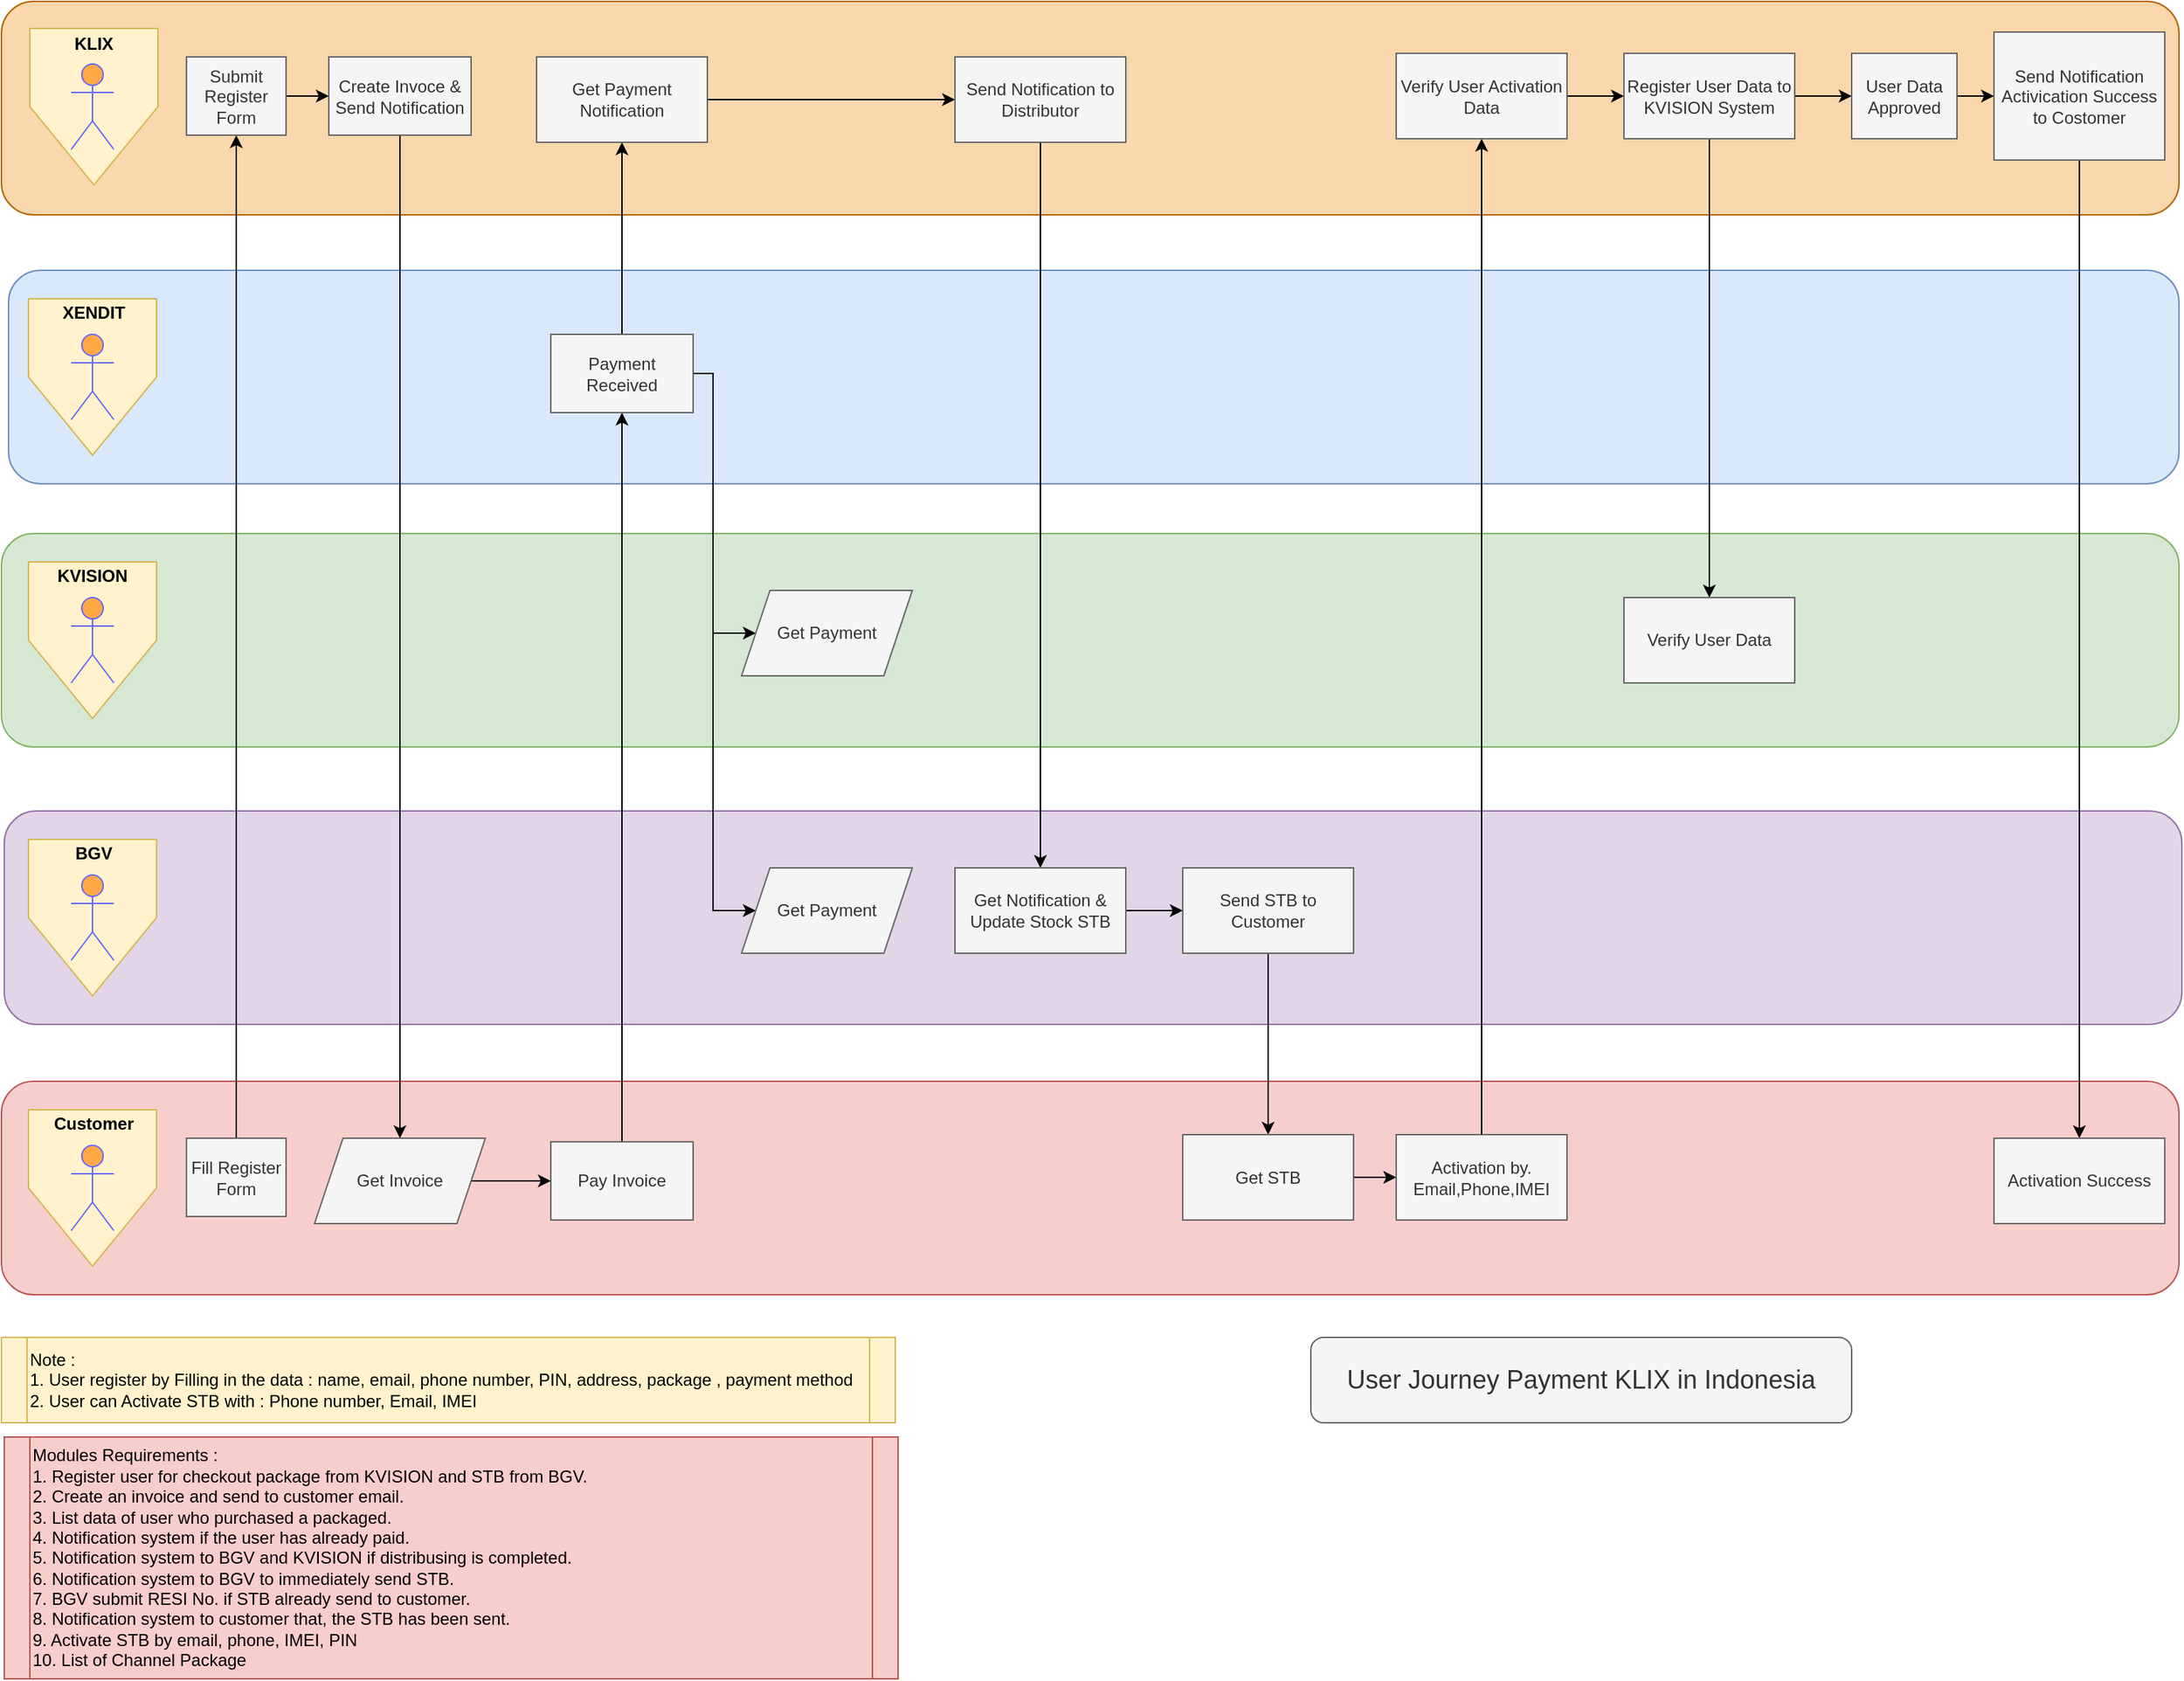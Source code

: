 <mxfile version="13.6.5" type="github" pages="2">
  <diagram name="UJP Xendit KLIX" id="12e1b939-464a-85fe-373e-61e167be1490">
    <mxGraphModel dx="806" dy="522" grid="1" gridSize="10" guides="1" tooltips="1" connect="1" arrows="1" fold="1" page="1" pageScale="1.5" pageWidth="1169" pageHeight="826" background="#ffffff" math="0" shadow="0">
      <root>
        <mxCell id="0" />
        <mxCell id="1" parent="0" />
        <mxCell id="60da8b9f42644d3a-3" value="ATTRACT" style="text;html=1;strokeColor=none;fillColor=none;align=center;verticalAlign=middle;whiteSpace=wrap;rounded=0;shadow=0;fontSize=27;fontColor=#FFFFFF;fontStyle=1" parent="1" vertex="1">
          <mxGeometry x="316" y="425" width="280" height="60" as="geometry" />
        </mxCell>
        <mxCell id="60da8b9f42644d3a-6" value="" style="line;strokeWidth=2;html=1;rounded=0;shadow=0;fontSize=27;align=center;fillColor=none;strokeColor=#FFFFFF;" parent="1" vertex="1">
          <mxGeometry x="336" y="485" width="240" height="10" as="geometry" />
        </mxCell>
        <mxCell id="60da8b9f42644d3a-7" value="" style="line;strokeWidth=2;html=1;rounded=0;shadow=0;fontSize=27;align=center;fillColor=none;strokeColor=#FFFFFF;" parent="1" vertex="1">
          <mxGeometry x="336" y="705" width="240" height="10" as="geometry" />
        </mxCell>
        <mxCell id="60da8b9f42644d3a-18" value="CONVERT" style="text;html=1;strokeColor=none;fillColor=none;align=center;verticalAlign=middle;whiteSpace=wrap;rounded=0;shadow=0;fontSize=27;fontColor=#FFFFFF;fontStyle=1" parent="1" vertex="1">
          <mxGeometry x="596" y="425" width="280" height="60" as="geometry" />
        </mxCell>
        <mxCell id="60da8b9f42644d3a-20" value="" style="line;strokeWidth=2;html=1;rounded=0;shadow=0;fontSize=27;align=center;fillColor=none;strokeColor=#FFFFFF;" parent="1" vertex="1">
          <mxGeometry x="616" y="485" width="240" height="10" as="geometry" />
        </mxCell>
        <mxCell id="60da8b9f42644d3a-21" value="" style="line;strokeWidth=2;html=1;rounded=0;shadow=0;fontSize=27;align=center;fillColor=none;strokeColor=#FFFFFF;" parent="1" vertex="1">
          <mxGeometry x="616" y="705" width="240" height="10" as="geometry" />
        </mxCell>
        <mxCell id="60da8b9f42644d3a-25" value="CLOSE" style="text;html=1;strokeColor=none;fillColor=none;align=center;verticalAlign=middle;whiteSpace=wrap;rounded=0;shadow=0;fontSize=27;fontColor=#FFFFFF;fontStyle=1" parent="1" vertex="1">
          <mxGeometry x="876" y="425" width="280" height="60" as="geometry" />
        </mxCell>
        <mxCell id="60da8b9f42644d3a-27" value="" style="line;strokeWidth=2;html=1;rounded=0;shadow=0;fontSize=27;align=center;fillColor=none;strokeColor=#FFFFFF;" parent="1" vertex="1">
          <mxGeometry x="896" y="485" width="240" height="10" as="geometry" />
        </mxCell>
        <mxCell id="60da8b9f42644d3a-28" value="" style="line;strokeWidth=2;html=1;rounded=0;shadow=0;fontSize=27;align=center;fillColor=none;strokeColor=#FFFFFF;" parent="1" vertex="1">
          <mxGeometry x="896" y="705" width="240" height="10" as="geometry" />
        </mxCell>
        <mxCell id="60da8b9f42644d3a-32" value="DELIGHT" style="text;html=1;strokeColor=none;fillColor=none;align=center;verticalAlign=middle;whiteSpace=wrap;rounded=0;shadow=0;fontSize=27;fontColor=#FFFFFF;fontStyle=1" parent="1" vertex="1">
          <mxGeometry x="1156" y="425" width="280" height="60" as="geometry" />
        </mxCell>
        <mxCell id="60da8b9f42644d3a-34" value="" style="line;strokeWidth=2;html=1;rounded=0;shadow=0;fontSize=27;align=center;fillColor=none;strokeColor=#FFFFFF;" parent="1" vertex="1">
          <mxGeometry x="1176" y="485" width="240" height="10" as="geometry" />
        </mxCell>
        <mxCell id="60da8b9f42644d3a-35" value="" style="line;strokeWidth=2;html=1;rounded=0;shadow=0;fontSize=27;align=center;fillColor=none;strokeColor=#FFFFFF;" parent="1" vertex="1">
          <mxGeometry x="1176" y="705" width="240" height="10" as="geometry" />
        </mxCell>
        <mxCell id="1FVJCchedxoUWGoeablg-1" value="" style="rounded=1;whiteSpace=wrap;html=1;fillColor=#fad7ac;strokeColor=#b46504;" parent="1" vertex="1">
          <mxGeometry x="110" y="41" width="1530" height="150" as="geometry" />
        </mxCell>
        <mxCell id="1FVJCchedxoUWGoeablg-2" value="" style="rounded=1;whiteSpace=wrap;html=1;fillColor=#dae8fc;strokeColor=#6c8ebf;" parent="1" vertex="1">
          <mxGeometry x="115" y="230" width="1525" height="150" as="geometry" />
        </mxCell>
        <mxCell id="1FVJCchedxoUWGoeablg-3" value="" style="rounded=1;whiteSpace=wrap;html=1;fillColor=#d5e8d4;strokeColor=#82b366;" parent="1" vertex="1">
          <mxGeometry x="110" y="415" width="1530" height="150" as="geometry" />
        </mxCell>
        <mxCell id="1FVJCchedxoUWGoeablg-4" value="" style="rounded=1;whiteSpace=wrap;html=1;fillColor=#e1d5e7;strokeColor=#9673a6;" parent="1" vertex="1">
          <mxGeometry x="112" y="610" width="1530" height="150" as="geometry" />
        </mxCell>
        <mxCell id="1FVJCchedxoUWGoeablg-5" value="" style="rounded=1;whiteSpace=wrap;html=1;fillColor=#f8cecc;strokeColor=#b85450;" parent="1" vertex="1">
          <mxGeometry x="110" y="800" width="1530" height="150" as="geometry" />
        </mxCell>
        <mxCell id="1FVJCchedxoUWGoeablg-8" value="&lt;span style=&quot;color: rgba(0 , 0 , 0 , 0) ; font-family: monospace ; font-size: 0px&quot;&gt;%3CmxGraphModel%3E%3Croot%3E%3CmxCell%20id%3D%220%22%2F%3E%3CmxCell%20id%3D%221%22%20parent%3D%220%22%2F%3E%3CmxCell%20id%3D%222%22%20value%3D%22KLIX%22%20style%3D%22shape%3DumlActor%3BverticalLabelPosition%3Dbottom%3BverticalAlign%3Dtop%3Bhtml%3D1%3BoutlineConnect%3D0%3B%22%20vertex%3D%221%22%20parent%3D%221%22%3E%3CmxGeometry%20x%3D%22220%22%20y%3D%2270%22%20width%3D%2230%22%20height%3D%2260%22%20as%3D%22geometry%22%2F%3E%3C%2FmxCell%3E%3C%2Froot%3E%3C%2FmxGraphModel%3E&lt;/span&gt;" style="shape=offPageConnector;whiteSpace=wrap;html=1;size=0.5;fillColor=#fff2cc;strokeColor=#d6b656;" parent="1" vertex="1">
          <mxGeometry x="130" y="60" width="90" height="110" as="geometry" />
        </mxCell>
        <mxCell id="1FVJCchedxoUWGoeablg-9" value="" style="shape=umlActor;verticalLabelPosition=bottom;verticalAlign=top;html=1;outlineConnect=0;strokeColor=#6666FF;fillColor=#FFA845;" parent="1" vertex="1">
          <mxGeometry x="159" y="85" width="30" height="60" as="geometry" />
        </mxCell>
        <mxCell id="1FVJCchedxoUWGoeablg-10" value="&lt;span style=&quot;color: rgba(0 , 0 , 0 , 0) ; font-family: monospace ; font-size: 0px&quot;&gt;%3CmxGraphModel%3E%3Croot%3E%3CmxCell%20id%3D%220%22%2F%3E%3CmxCell%20id%3D%221%22%20parent%3D%220%22%2F%3E%3CmxCell%20id%3D%222%22%20value%3D%22KLIX%22%20style%3D%22shape%3DumlActor%3BverticalLabelPosition%3Dbottom%3BverticalAlign%3Dtop%3Bhtml%3D1%3BoutlineConnect%3D0%3B%22%20vertex%3D%221%22%20parent%3D%221%22%3E%3CmxGeometry%20x%3D%22220%22%20y%3D%2270%22%20width%3D%2230%22%20height%3D%2260%22%20as%3D%22geometry%22%2F%3E%3C%2FmxCell%3E%3C%2Froot%3E%3C%2FmxGraphModel%3E&lt;/span&gt;" style="shape=offPageConnector;whiteSpace=wrap;html=1;size=0.5;fillColor=#fff2cc;strokeColor=#d6b656;" parent="1" vertex="1">
          <mxGeometry x="129" y="250" width="90" height="110" as="geometry" />
        </mxCell>
        <mxCell id="1FVJCchedxoUWGoeablg-11" value="" style="shape=umlActor;verticalLabelPosition=bottom;verticalAlign=top;html=1;outlineConnect=0;strokeColor=#6666FF;fillColor=#FFA845;" parent="1" vertex="1">
          <mxGeometry x="159" y="275" width="30" height="60" as="geometry" />
        </mxCell>
        <mxCell id="1FVJCchedxoUWGoeablg-13" value="&lt;span style=&quot;color: rgba(0 , 0 , 0 , 0) ; font-family: monospace ; font-size: 0px&quot;&gt;%3CmxGraphModel%3E%3Croot%3E%3CmxCell%20id%3D%220%22%2F%3E%3CmxCell%20id%3D%221%22%20parent%3D%220%22%2F%3E%3CmxCell%20id%3D%222%22%20value%3D%22KLIX%22%20style%3D%22shape%3DumlActor%3BverticalLabelPosition%3Dbottom%3BverticalAlign%3Dtop%3Bhtml%3D1%3BoutlineConnect%3D0%3B%22%20vertex%3D%221%22%20parent%3D%221%22%3E%3CmxGeometry%20x%3D%22220%22%20y%3D%2270%22%20width%3D%2230%22%20height%3D%2260%22%20as%3D%22geometry%22%2F%3E%3C%2FmxCell%3E%3C%2Froot%3E%3C%2FmxGraphModel%3E&lt;/span&gt;" style="shape=offPageConnector;whiteSpace=wrap;html=1;size=0.5;fillColor=#fff2cc;strokeColor=#d6b656;" parent="1" vertex="1">
          <mxGeometry x="129" y="435" width="90" height="110" as="geometry" />
        </mxCell>
        <mxCell id="1FVJCchedxoUWGoeablg-14" value="" style="shape=umlActor;verticalLabelPosition=bottom;verticalAlign=top;html=1;outlineConnect=0;strokeColor=#6666FF;fillColor=#FFA845;" parent="1" vertex="1">
          <mxGeometry x="159" y="460" width="30" height="60" as="geometry" />
        </mxCell>
        <mxCell id="1FVJCchedxoUWGoeablg-15" value="&lt;span style=&quot;color: rgba(0 , 0 , 0 , 0) ; font-family: monospace ; font-size: 0px&quot;&gt;%3CmxGraphModel%3E%3Croot%3E%3CmxCell%20id%3D%220%22%2F%3E%3CmxCell%20id%3D%221%22%20parent%3D%220%22%2F%3E%3CmxCell%20id%3D%222%22%20value%3D%22KLIX%22%20style%3D%22shape%3DumlActor%3BverticalLabelPosition%3Dbottom%3BverticalAlign%3Dtop%3Bhtml%3D1%3BoutlineConnect%3D0%3B%22%20vertex%3D%221%22%20parent%3D%221%22%3E%3CmxGeometry%20x%3D%22220%22%20y%3D%2270%22%20width%3D%2230%22%20height%3D%2260%22%20as%3D%22geometry%22%2F%3E%3C%2FmxCell%3E%3C%2Froot%3E%3C%2FmxGraphModel%3E&lt;/span&gt;" style="shape=offPageConnector;whiteSpace=wrap;html=1;size=0.5;fillColor=#fff2cc;strokeColor=#d6b656;" parent="1" vertex="1">
          <mxGeometry x="129" y="630" width="90" height="110" as="geometry" />
        </mxCell>
        <mxCell id="1FVJCchedxoUWGoeablg-16" value="" style="shape=umlActor;verticalLabelPosition=bottom;verticalAlign=top;html=1;outlineConnect=0;strokeColor=#6666FF;fillColor=#FFA845;" parent="1" vertex="1">
          <mxGeometry x="159" y="655" width="30" height="60" as="geometry" />
        </mxCell>
        <mxCell id="1FVJCchedxoUWGoeablg-17" value="&lt;span style=&quot;color: rgba(0 , 0 , 0 , 0) ; font-family: monospace ; font-size: 0px&quot;&gt;%3CmxGraphModel%3E%3Croot%3E%3CmxCell%20id%3D%220%22%2F%3E%3CmxCell%20id%3D%221%22%20parent%3D%220%22%2F%3E%3CmxCell%20id%3D%222%22%20value%3D%22KLIX%22%20style%3D%22shape%3DumlActor%3BverticalLabelPosition%3Dbottom%3BverticalAlign%3Dtop%3Bhtml%3D1%3BoutlineConnect%3D0%3B%22%20vertex%3D%221%22%20parent%3D%221%22%3E%3CmxGeometry%20x%3D%22220%22%20y%3D%2270%22%20width%3D%2230%22%20height%3D%2260%22%20as%3D%22geometry%22%2F%3E%3C%2FmxCell%3E%3C%2Froot%3E%3C%2FmxGraphModel%3E&lt;/span&gt;" style="shape=offPageConnector;whiteSpace=wrap;html=1;size=0.5;fillColor=#fff2cc;strokeColor=#d6b656;" parent="1" vertex="1">
          <mxGeometry x="129" y="820" width="90" height="110" as="geometry" />
        </mxCell>
        <mxCell id="1FVJCchedxoUWGoeablg-18" value="" style="shape=umlActor;verticalLabelPosition=bottom;verticalAlign=top;html=1;outlineConnect=0;strokeColor=#6666FF;fillColor=#FFA845;" parent="1" vertex="1">
          <mxGeometry x="159" y="845" width="30" height="60" as="geometry" />
        </mxCell>
        <mxCell id="1FVJCchedxoUWGoeablg-19" value="&lt;b&gt;Customer&lt;/b&gt;" style="text;html=1;strokeColor=none;fillColor=none;align=center;verticalAlign=middle;whiteSpace=wrap;rounded=0;" parent="1" vertex="1">
          <mxGeometry x="155" y="820" width="40" height="20" as="geometry" />
        </mxCell>
        <mxCell id="1FVJCchedxoUWGoeablg-21" value="&lt;b&gt;BGV&lt;/b&gt;" style="text;html=1;strokeColor=none;fillColor=none;align=center;verticalAlign=middle;whiteSpace=wrap;rounded=0;" parent="1" vertex="1">
          <mxGeometry x="155" y="630" width="40" height="20" as="geometry" />
        </mxCell>
        <mxCell id="1FVJCchedxoUWGoeablg-22" value="&lt;b&gt;KVISION&lt;/b&gt;" style="text;html=1;strokeColor=none;fillColor=none;align=center;verticalAlign=middle;whiteSpace=wrap;rounded=0;" parent="1" vertex="1">
          <mxGeometry x="154" y="435" width="40" height="20" as="geometry" />
        </mxCell>
        <mxCell id="1FVJCchedxoUWGoeablg-24" value="&lt;b&gt;XENDIT&lt;/b&gt;" style="text;html=1;strokeColor=none;fillColor=none;align=center;verticalAlign=middle;whiteSpace=wrap;rounded=0;" parent="1" vertex="1">
          <mxGeometry x="155" y="250" width="40" height="20" as="geometry" />
        </mxCell>
        <mxCell id="1FVJCchedxoUWGoeablg-25" value="&lt;b&gt;KLIX&lt;/b&gt;" style="text;html=1;strokeColor=none;fillColor=none;align=center;verticalAlign=middle;whiteSpace=wrap;rounded=0;" parent="1" vertex="1">
          <mxGeometry x="155" y="61" width="40" height="20" as="geometry" />
        </mxCell>
        <mxCell id="1FVJCchedxoUWGoeablg-29" style="edgeStyle=orthogonalEdgeStyle;rounded=0;orthogonalLoop=1;jettySize=auto;html=1;exitX=0.5;exitY=0;exitDx=0;exitDy=0;" parent="1" source="1FVJCchedxoUWGoeablg-26" target="1FVJCchedxoUWGoeablg-27" edge="1">
          <mxGeometry relative="1" as="geometry" />
        </mxCell>
        <mxCell id="1FVJCchedxoUWGoeablg-26" value="Fill Register Form" style="rounded=0;whiteSpace=wrap;html=1;strokeColor=#666666;fillColor=#f5f5f5;fontColor=#333333;" parent="1" vertex="1">
          <mxGeometry x="240" y="840" width="70" height="55" as="geometry" />
        </mxCell>
        <mxCell id="1FVJCchedxoUWGoeablg-30" style="edgeStyle=orthogonalEdgeStyle;rounded=0;orthogonalLoop=1;jettySize=auto;html=1;exitX=1;exitY=0.5;exitDx=0;exitDy=0;entryX=0;entryY=0.5;entryDx=0;entryDy=0;" parent="1" source="1FVJCchedxoUWGoeablg-27" target="1FVJCchedxoUWGoeablg-28" edge="1">
          <mxGeometry relative="1" as="geometry" />
        </mxCell>
        <mxCell id="1FVJCchedxoUWGoeablg-27" value="Submit Register Form" style="rounded=0;whiteSpace=wrap;html=1;strokeColor=#666666;fillColor=#f5f5f5;fontColor=#333333;" parent="1" vertex="1">
          <mxGeometry x="240" y="80" width="70" height="55" as="geometry" />
        </mxCell>
        <mxCell id="1FVJCchedxoUWGoeablg-62" style="edgeStyle=orthogonalEdgeStyle;rounded=0;orthogonalLoop=1;jettySize=auto;html=1;exitX=0.5;exitY=1;exitDx=0;exitDy=0;" parent="1" source="1FVJCchedxoUWGoeablg-28" target="1FVJCchedxoUWGoeablg-37" edge="1">
          <mxGeometry relative="1" as="geometry" />
        </mxCell>
        <mxCell id="1FVJCchedxoUWGoeablg-28" value="Create Invoce &amp;amp; Send Notification" style="rounded=0;whiteSpace=wrap;html=1;strokeColor=#666666;fillColor=#f5f5f5;fontColor=#333333;" parent="1" vertex="1">
          <mxGeometry x="340" y="80" width="100" height="55" as="geometry" />
        </mxCell>
        <mxCell id="1FVJCchedxoUWGoeablg-36" style="edgeStyle=orthogonalEdgeStyle;rounded=0;orthogonalLoop=1;jettySize=auto;html=1;exitX=0.5;exitY=0;exitDx=0;exitDy=0;entryX=0.5;entryY=1;entryDx=0;entryDy=0;" parent="1" source="1FVJCchedxoUWGoeablg-33" target="1FVJCchedxoUWGoeablg-34" edge="1">
          <mxGeometry relative="1" as="geometry" />
        </mxCell>
        <mxCell id="1FVJCchedxoUWGoeablg-33" value="Pay Invoice" style="rounded=0;whiteSpace=wrap;html=1;strokeColor=#666666;fillColor=#f5f5f5;fontColor=#333333;" parent="1" vertex="1">
          <mxGeometry x="496" y="842.5" width="100" height="55" as="geometry" />
        </mxCell>
        <mxCell id="1FVJCchedxoUWGoeablg-41" style="edgeStyle=orthogonalEdgeStyle;rounded=0;orthogonalLoop=1;jettySize=auto;html=1;exitX=1;exitY=0.5;exitDx=0;exitDy=0;entryX=0;entryY=0.5;entryDx=0;entryDy=0;" parent="1" source="1FVJCchedxoUWGoeablg-34" target="1FVJCchedxoUWGoeablg-39" edge="1">
          <mxGeometry relative="1" as="geometry">
            <Array as="points">
              <mxPoint x="610" y="302" />
              <mxPoint x="610" y="680" />
            </Array>
          </mxGeometry>
        </mxCell>
        <mxCell id="1FVJCchedxoUWGoeablg-42" style="edgeStyle=orthogonalEdgeStyle;rounded=0;orthogonalLoop=1;jettySize=auto;html=1;exitX=1;exitY=0.5;exitDx=0;exitDy=0;entryX=0;entryY=0.5;entryDx=0;entryDy=0;" parent="1" source="1FVJCchedxoUWGoeablg-34" target="1FVJCchedxoUWGoeablg-38" edge="1">
          <mxGeometry relative="1" as="geometry">
            <Array as="points">
              <mxPoint x="610" y="302" />
              <mxPoint x="610" y="485" />
            </Array>
          </mxGeometry>
        </mxCell>
        <mxCell id="1FVJCchedxoUWGoeablg-44" style="edgeStyle=orthogonalEdgeStyle;rounded=0;orthogonalLoop=1;jettySize=auto;html=1;exitX=0.5;exitY=0;exitDx=0;exitDy=0;entryX=0.5;entryY=1;entryDx=0;entryDy=0;" parent="1" source="1FVJCchedxoUWGoeablg-34" target="1FVJCchedxoUWGoeablg-43" edge="1">
          <mxGeometry relative="1" as="geometry" />
        </mxCell>
        <mxCell id="1FVJCchedxoUWGoeablg-34" value="Payment Received" style="rounded=0;whiteSpace=wrap;html=1;strokeColor=#666666;fillColor=#f5f5f5;fontColor=#333333;" parent="1" vertex="1">
          <mxGeometry x="496" y="275" width="100" height="55" as="geometry" />
        </mxCell>
        <mxCell id="1FVJCchedxoUWGoeablg-63" style="edgeStyle=orthogonalEdgeStyle;rounded=0;orthogonalLoop=1;jettySize=auto;html=1;exitX=1;exitY=0.5;exitDx=0;exitDy=0;entryX=0;entryY=0.5;entryDx=0;entryDy=0;" parent="1" source="1FVJCchedxoUWGoeablg-37" target="1FVJCchedxoUWGoeablg-33" edge="1">
          <mxGeometry relative="1" as="geometry" />
        </mxCell>
        <mxCell id="1FVJCchedxoUWGoeablg-37" value="Get Invoice" style="shape=parallelogram;perimeter=parallelogramPerimeter;whiteSpace=wrap;html=1;fixedSize=1;strokeColor=#666666;fillColor=#f5f5f5;fontColor=#333333;" parent="1" vertex="1">
          <mxGeometry x="330" y="840" width="120" height="60" as="geometry" />
        </mxCell>
        <mxCell id="1FVJCchedxoUWGoeablg-38" value="Get Payment" style="shape=parallelogram;perimeter=parallelogramPerimeter;whiteSpace=wrap;html=1;fixedSize=1;strokeColor=#666666;fillColor=#f5f5f5;fontColor=#333333;" parent="1" vertex="1">
          <mxGeometry x="630" y="455" width="120" height="60" as="geometry" />
        </mxCell>
        <mxCell id="1FVJCchedxoUWGoeablg-39" value="Get Payment" style="shape=parallelogram;perimeter=parallelogramPerimeter;whiteSpace=wrap;html=1;fixedSize=1;strokeColor=#666666;fillColor=#f5f5f5;fontColor=#333333;" parent="1" vertex="1">
          <mxGeometry x="630" y="650" width="120" height="60" as="geometry" />
        </mxCell>
        <mxCell id="1FVJCchedxoUWGoeablg-46" style="edgeStyle=orthogonalEdgeStyle;rounded=0;orthogonalLoop=1;jettySize=auto;html=1;exitX=1;exitY=0.5;exitDx=0;exitDy=0;entryX=0;entryY=0.5;entryDx=0;entryDy=0;" parent="1" source="1FVJCchedxoUWGoeablg-43" target="1FVJCchedxoUWGoeablg-45" edge="1">
          <mxGeometry relative="1" as="geometry" />
        </mxCell>
        <mxCell id="1FVJCchedxoUWGoeablg-43" value="Get Payment Notification" style="rounded=0;whiteSpace=wrap;html=1;strokeColor=#666666;fillColor=#f5f5f5;fontColor=#333333;" parent="1" vertex="1">
          <mxGeometry x="486" y="80" width="120" height="60" as="geometry" />
        </mxCell>
        <mxCell id="1FVJCchedxoUWGoeablg-48" style="edgeStyle=orthogonalEdgeStyle;rounded=0;orthogonalLoop=1;jettySize=auto;html=1;exitX=0.5;exitY=1;exitDx=0;exitDy=0;" parent="1" source="1FVJCchedxoUWGoeablg-45" target="1FVJCchedxoUWGoeablg-47" edge="1">
          <mxGeometry relative="1" as="geometry" />
        </mxCell>
        <mxCell id="1FVJCchedxoUWGoeablg-45" value="Send Notification to Distributor" style="rounded=0;whiteSpace=wrap;html=1;strokeColor=#666666;fillColor=#f5f5f5;fontColor=#333333;" parent="1" vertex="1">
          <mxGeometry x="780" y="80" width="120" height="60" as="geometry" />
        </mxCell>
        <mxCell id="1FVJCchedxoUWGoeablg-50" style="edgeStyle=orthogonalEdgeStyle;rounded=0;orthogonalLoop=1;jettySize=auto;html=1;exitX=1;exitY=0.5;exitDx=0;exitDy=0;entryX=0;entryY=0.5;entryDx=0;entryDy=0;" parent="1" source="1FVJCchedxoUWGoeablg-47" target="1FVJCchedxoUWGoeablg-49" edge="1">
          <mxGeometry relative="1" as="geometry" />
        </mxCell>
        <mxCell id="1FVJCchedxoUWGoeablg-47" value="Get Notification &amp;amp; Update Stock STB" style="rounded=0;whiteSpace=wrap;html=1;strokeColor=#666666;fillColor=#f5f5f5;fontColor=#333333;" parent="1" vertex="1">
          <mxGeometry x="780" y="650" width="120" height="60" as="geometry" />
        </mxCell>
        <mxCell id="1FVJCchedxoUWGoeablg-53" style="edgeStyle=orthogonalEdgeStyle;rounded=0;orthogonalLoop=1;jettySize=auto;html=1;exitX=0.5;exitY=1;exitDx=0;exitDy=0;entryX=0.5;entryY=0;entryDx=0;entryDy=0;" parent="1" source="1FVJCchedxoUWGoeablg-49" target="1FVJCchedxoUWGoeablg-51" edge="1">
          <mxGeometry relative="1" as="geometry" />
        </mxCell>
        <mxCell id="1FVJCchedxoUWGoeablg-49" value="Send STB to Customer" style="rounded=0;whiteSpace=wrap;html=1;strokeColor=#666666;fillColor=#f5f5f5;fontColor=#333333;" parent="1" vertex="1">
          <mxGeometry x="940" y="650" width="120" height="60" as="geometry" />
        </mxCell>
        <mxCell id="1FVJCchedxoUWGoeablg-54" style="edgeStyle=orthogonalEdgeStyle;rounded=0;orthogonalLoop=1;jettySize=auto;html=1;exitX=1;exitY=0.5;exitDx=0;exitDy=0;entryX=0;entryY=0.5;entryDx=0;entryDy=0;" parent="1" source="1FVJCchedxoUWGoeablg-51" target="1FVJCchedxoUWGoeablg-52" edge="1">
          <mxGeometry relative="1" as="geometry" />
        </mxCell>
        <mxCell id="1FVJCchedxoUWGoeablg-51" value="Get STB" style="rounded=0;whiteSpace=wrap;html=1;strokeColor=#666666;fillColor=#f5f5f5;fontColor=#333333;" parent="1" vertex="1">
          <mxGeometry x="940" y="837.5" width="120" height="60" as="geometry" />
        </mxCell>
        <mxCell id="1FVJCchedxoUWGoeablg-56" style="edgeStyle=orthogonalEdgeStyle;rounded=0;orthogonalLoop=1;jettySize=auto;html=1;exitX=0.5;exitY=0;exitDx=0;exitDy=0;" parent="1" source="1FVJCchedxoUWGoeablg-52" target="1FVJCchedxoUWGoeablg-55" edge="1">
          <mxGeometry relative="1" as="geometry" />
        </mxCell>
        <mxCell id="1FVJCchedxoUWGoeablg-52" value="Activation by. Email,Phone,IMEI" style="rounded=0;whiteSpace=wrap;html=1;strokeColor=#666666;fillColor=#f5f5f5;fontColor=#333333;" parent="1" vertex="1">
          <mxGeometry x="1090" y="837.5" width="120" height="60" as="geometry" />
        </mxCell>
        <mxCell id="1FVJCchedxoUWGoeablg-59" style="edgeStyle=orthogonalEdgeStyle;rounded=0;orthogonalLoop=1;jettySize=auto;html=1;exitX=1;exitY=0.5;exitDx=0;exitDy=0;entryX=0;entryY=0.5;entryDx=0;entryDy=0;" parent="1" source="1FVJCchedxoUWGoeablg-55" target="1FVJCchedxoUWGoeablg-57" edge="1">
          <mxGeometry relative="1" as="geometry" />
        </mxCell>
        <mxCell id="1FVJCchedxoUWGoeablg-55" value="Verify User Activation Data" style="rounded=0;whiteSpace=wrap;html=1;strokeColor=#666666;fillColor=#f5f5f5;fontColor=#333333;" parent="1" vertex="1">
          <mxGeometry x="1090" y="77.5" width="120" height="60" as="geometry" />
        </mxCell>
        <mxCell id="1FVJCchedxoUWGoeablg-60" style="edgeStyle=orthogonalEdgeStyle;rounded=0;orthogonalLoop=1;jettySize=auto;html=1;exitX=0.5;exitY=1;exitDx=0;exitDy=0;" parent="1" source="1FVJCchedxoUWGoeablg-57" target="1FVJCchedxoUWGoeablg-58" edge="1">
          <mxGeometry relative="1" as="geometry" />
        </mxCell>
        <mxCell id="1FVJCchedxoUWGoeablg-64" style="edgeStyle=orthogonalEdgeStyle;rounded=0;orthogonalLoop=1;jettySize=auto;html=1;exitX=1;exitY=0.5;exitDx=0;exitDy=0;entryX=0;entryY=0.5;entryDx=0;entryDy=0;" parent="1" source="1FVJCchedxoUWGoeablg-57" target="1FVJCchedxoUWGoeablg-61" edge="1">
          <mxGeometry relative="1" as="geometry" />
        </mxCell>
        <mxCell id="1FVJCchedxoUWGoeablg-57" value="Register User Data to KVISION System" style="rounded=0;whiteSpace=wrap;html=1;strokeColor=#666666;fillColor=#f5f5f5;fontColor=#333333;" parent="1" vertex="1">
          <mxGeometry x="1250" y="77.5" width="120" height="60" as="geometry" />
        </mxCell>
        <mxCell id="1FVJCchedxoUWGoeablg-58" value="Verify User Data" style="rounded=0;whiteSpace=wrap;html=1;strokeColor=#666666;fillColor=#f5f5f5;fontColor=#333333;" parent="1" vertex="1">
          <mxGeometry x="1250" y="460" width="120" height="60" as="geometry" />
        </mxCell>
        <mxCell id="1FVJCchedxoUWGoeablg-67" style="edgeStyle=orthogonalEdgeStyle;rounded=0;orthogonalLoop=1;jettySize=auto;html=1;exitX=1;exitY=0.5;exitDx=0;exitDy=0;entryX=0;entryY=0.5;entryDx=0;entryDy=0;" parent="1" source="1FVJCchedxoUWGoeablg-61" target="1FVJCchedxoUWGoeablg-66" edge="1">
          <mxGeometry relative="1" as="geometry" />
        </mxCell>
        <mxCell id="1FVJCchedxoUWGoeablg-61" value="User Data Approved" style="rounded=0;whiteSpace=wrap;html=1;strokeColor=#666666;fillColor=#f5f5f5;fontColor=#333333;" parent="1" vertex="1">
          <mxGeometry x="1410" y="77.5" width="74" height="60" as="geometry" />
        </mxCell>
        <mxCell id="1FVJCchedxoUWGoeablg-69" style="edgeStyle=orthogonalEdgeStyle;rounded=0;orthogonalLoop=1;jettySize=auto;html=1;exitX=0.5;exitY=1;exitDx=0;exitDy=0;entryX=0.5;entryY=0;entryDx=0;entryDy=0;" parent="1" source="1FVJCchedxoUWGoeablg-66" target="1FVJCchedxoUWGoeablg-68" edge="1">
          <mxGeometry relative="1" as="geometry" />
        </mxCell>
        <mxCell id="1FVJCchedxoUWGoeablg-66" value="Send Notification Activication Success to Costomer" style="rounded=0;whiteSpace=wrap;html=1;strokeColor=#666666;fillColor=#f5f5f5;fontColor=#333333;" parent="1" vertex="1">
          <mxGeometry x="1510" y="62.5" width="120" height="90" as="geometry" />
        </mxCell>
        <mxCell id="1FVJCchedxoUWGoeablg-68" value="Activation Success" style="rounded=0;whiteSpace=wrap;html=1;strokeColor=#666666;fillColor=#f5f5f5;fontColor=#333333;" parent="1" vertex="1">
          <mxGeometry x="1510" y="840" width="120" height="60" as="geometry" />
        </mxCell>
        <mxCell id="1FVJCchedxoUWGoeablg-70" value="Note :&lt;br&gt;1. User register by Filling in the data : name, email, phone number, PIN, address, package , payment method&lt;br&gt;2. User can Activate STB with : Phone number, Email, IMEI" style="shape=process;whiteSpace=wrap;html=1;backgroundOutline=1;strokeColor=#d6b656;fillColor=#fff2cc;align=left;size=0.029;" parent="1" vertex="1">
          <mxGeometry x="110" y="980" width="628" height="60" as="geometry" />
        </mxCell>
        <mxCell id="1FVJCchedxoUWGoeablg-71" value="Modules Requirements :&lt;br&gt;1. Register user for checkout package from KVISION and STB from BGV.&lt;br&gt;2. Create an invoice and send to customer email.&lt;br&gt;3. List data of user who purchased a packaged.&lt;br&gt;4. Notification system if the user has already paid.&lt;br&gt;5. Notification system to BGV and KVISION if distribusing is completed.&lt;br&gt;6. Notification system to BGV to immediately send STB.&lt;br&gt;7. BGV submit RESI No. if STB already send to customer.&lt;br&gt;8. Notification system to customer that, the STB has been sent.&lt;br&gt;9. Activate STB by email, phone, IMEI, PIN&lt;br&gt;10. List of Channel Package" style="shape=process;whiteSpace=wrap;html=1;backgroundOutline=1;strokeColor=#b85450;fillColor=#f8cecc;align=left;size=0.029;" parent="1" vertex="1">
          <mxGeometry x="112" y="1050" width="628" height="170" as="geometry" />
        </mxCell>
        <mxCell id="H-S9CO4ECzIzvbvzj5g0-1" value="&lt;font style=&quot;font-size: 18px&quot;&gt;User Journey Payment KLIX in Indonesia&lt;/font&gt;" style="rounded=1;whiteSpace=wrap;html=1;strokeColor=#666666;fillColor=#f5f5f5;fontColor=#333333;" parent="1" vertex="1">
          <mxGeometry x="1030" y="980" width="380" height="60" as="geometry" />
        </mxCell>
      </root>
    </mxGraphModel>
  </diagram>
  <diagram id="G5UpdDcre4exv2pnfds-" name="UJP BillPlz KLIX">
    <mxGraphModel dx="806" dy="522" grid="1" gridSize="10" guides="1" tooltips="1" connect="1" arrows="1" fold="1" page="1" pageScale="1" pageWidth="850" pageHeight="1100" math="0" shadow="0">
      <root>
        <mxCell id="1UT6SWbpMoqs8P5vgi1c-0" />
        <mxCell id="1UT6SWbpMoqs8P5vgi1c-1" parent="1UT6SWbpMoqs8P5vgi1c-0" />
        <mxCell id="KNuhM5XpgAfBslxbORyO-0" value="ATTRACT" style="text;html=1;strokeColor=none;fillColor=none;align=center;verticalAlign=middle;whiteSpace=wrap;rounded=0;shadow=0;fontSize=27;fontColor=#FFFFFF;fontStyle=1" parent="1UT6SWbpMoqs8P5vgi1c-1" vertex="1">
          <mxGeometry x="316" y="425" width="280" height="60" as="geometry" />
        </mxCell>
        <mxCell id="KNuhM5XpgAfBslxbORyO-1" value="" style="line;strokeWidth=2;html=1;rounded=0;shadow=0;fontSize=27;align=center;fillColor=none;strokeColor=#FFFFFF;" parent="1UT6SWbpMoqs8P5vgi1c-1" vertex="1">
          <mxGeometry x="336" y="485" width="240" height="10" as="geometry" />
        </mxCell>
        <mxCell id="KNuhM5XpgAfBslxbORyO-2" value="" style="line;strokeWidth=2;html=1;rounded=0;shadow=0;fontSize=27;align=center;fillColor=none;strokeColor=#FFFFFF;" parent="1UT6SWbpMoqs8P5vgi1c-1" vertex="1">
          <mxGeometry x="336" y="705" width="240" height="10" as="geometry" />
        </mxCell>
        <mxCell id="KNuhM5XpgAfBslxbORyO-3" value="CONVERT" style="text;html=1;strokeColor=none;fillColor=none;align=center;verticalAlign=middle;whiteSpace=wrap;rounded=0;shadow=0;fontSize=27;fontColor=#FFFFFF;fontStyle=1" parent="1UT6SWbpMoqs8P5vgi1c-1" vertex="1">
          <mxGeometry x="596" y="425" width="280" height="60" as="geometry" />
        </mxCell>
        <mxCell id="KNuhM5XpgAfBslxbORyO-4" value="" style="line;strokeWidth=2;html=1;rounded=0;shadow=0;fontSize=27;align=center;fillColor=none;strokeColor=#FFFFFF;" parent="1UT6SWbpMoqs8P5vgi1c-1" vertex="1">
          <mxGeometry x="616" y="485" width="240" height="10" as="geometry" />
        </mxCell>
        <mxCell id="KNuhM5XpgAfBslxbORyO-5" value="" style="line;strokeWidth=2;html=1;rounded=0;shadow=0;fontSize=27;align=center;fillColor=none;strokeColor=#FFFFFF;" parent="1UT6SWbpMoqs8P5vgi1c-1" vertex="1">
          <mxGeometry x="616" y="705" width="240" height="10" as="geometry" />
        </mxCell>
        <mxCell id="KNuhM5XpgAfBslxbORyO-6" value="CLOSE" style="text;html=1;strokeColor=none;fillColor=none;align=center;verticalAlign=middle;whiteSpace=wrap;rounded=0;shadow=0;fontSize=27;fontColor=#FFFFFF;fontStyle=1" parent="1UT6SWbpMoqs8P5vgi1c-1" vertex="1">
          <mxGeometry x="876" y="425" width="280" height="60" as="geometry" />
        </mxCell>
        <mxCell id="KNuhM5XpgAfBslxbORyO-7" value="" style="line;strokeWidth=2;html=1;rounded=0;shadow=0;fontSize=27;align=center;fillColor=none;strokeColor=#FFFFFF;" parent="1UT6SWbpMoqs8P5vgi1c-1" vertex="1">
          <mxGeometry x="896" y="485" width="240" height="10" as="geometry" />
        </mxCell>
        <mxCell id="KNuhM5XpgAfBslxbORyO-8" value="" style="line;strokeWidth=2;html=1;rounded=0;shadow=0;fontSize=27;align=center;fillColor=none;strokeColor=#FFFFFF;" parent="1UT6SWbpMoqs8P5vgi1c-1" vertex="1">
          <mxGeometry x="896" y="705" width="240" height="10" as="geometry" />
        </mxCell>
        <mxCell id="KNuhM5XpgAfBslxbORyO-9" value="DELIGHT" style="text;html=1;strokeColor=none;fillColor=none;align=center;verticalAlign=middle;whiteSpace=wrap;rounded=0;shadow=0;fontSize=27;fontColor=#FFFFFF;fontStyle=1" parent="1UT6SWbpMoqs8P5vgi1c-1" vertex="1">
          <mxGeometry x="1156" y="425" width="280" height="60" as="geometry" />
        </mxCell>
        <mxCell id="KNuhM5XpgAfBslxbORyO-10" value="" style="line;strokeWidth=2;html=1;rounded=0;shadow=0;fontSize=27;align=center;fillColor=none;strokeColor=#FFFFFF;" parent="1UT6SWbpMoqs8P5vgi1c-1" vertex="1">
          <mxGeometry x="1176" y="485" width="240" height="10" as="geometry" />
        </mxCell>
        <mxCell id="KNuhM5XpgAfBslxbORyO-11" value="" style="line;strokeWidth=2;html=1;rounded=0;shadow=0;fontSize=27;align=center;fillColor=none;strokeColor=#FFFFFF;" parent="1UT6SWbpMoqs8P5vgi1c-1" vertex="1">
          <mxGeometry x="1176" y="705" width="240" height="10" as="geometry" />
        </mxCell>
        <mxCell id="KNuhM5XpgAfBslxbORyO-12" value="" style="rounded=1;whiteSpace=wrap;html=1;fillColor=#fad7ac;strokeColor=#b46504;" parent="1UT6SWbpMoqs8P5vgi1c-1" vertex="1">
          <mxGeometry x="110" y="41" width="1530" height="150" as="geometry" />
        </mxCell>
        <mxCell id="KNuhM5XpgAfBslxbORyO-13" value="" style="rounded=1;whiteSpace=wrap;html=1;fillColor=#dae8fc;strokeColor=#6c8ebf;" parent="1UT6SWbpMoqs8P5vgi1c-1" vertex="1">
          <mxGeometry x="115" y="230" width="1525" height="150" as="geometry" />
        </mxCell>
        <mxCell id="KNuhM5XpgAfBslxbORyO-14" value="" style="rounded=1;whiteSpace=wrap;html=1;fillColor=#d5e8d4;strokeColor=#82b366;" parent="1UT6SWbpMoqs8P5vgi1c-1" vertex="1">
          <mxGeometry x="110" y="415" width="1530" height="150" as="geometry" />
        </mxCell>
        <mxCell id="KNuhM5XpgAfBslxbORyO-15" value="" style="rounded=1;whiteSpace=wrap;html=1;fillColor=#e1d5e7;strokeColor=#9673a6;" parent="1UT6SWbpMoqs8P5vgi1c-1" vertex="1">
          <mxGeometry x="112" y="610" width="1530" height="150" as="geometry" />
        </mxCell>
        <mxCell id="KNuhM5XpgAfBslxbORyO-16" value="" style="rounded=1;whiteSpace=wrap;html=1;fillColor=#f8cecc;strokeColor=#b85450;" parent="1UT6SWbpMoqs8P5vgi1c-1" vertex="1">
          <mxGeometry x="110" y="800" width="1530" height="150" as="geometry" />
        </mxCell>
        <mxCell id="KNuhM5XpgAfBslxbORyO-17" value="&lt;span style=&quot;color: rgba(0 , 0 , 0 , 0) ; font-family: monospace ; font-size: 0px&quot;&gt;%3CmxGraphModel%3E%3Croot%3E%3CmxCell%20id%3D%220%22%2F%3E%3CmxCell%20id%3D%221%22%20parent%3D%220%22%2F%3E%3CmxCell%20id%3D%222%22%20value%3D%22KLIX%22%20style%3D%22shape%3DumlActor%3BverticalLabelPosition%3Dbottom%3BverticalAlign%3Dtop%3Bhtml%3D1%3BoutlineConnect%3D0%3B%22%20vertex%3D%221%22%20parent%3D%221%22%3E%3CmxGeometry%20x%3D%22220%22%20y%3D%2270%22%20width%3D%2230%22%20height%3D%2260%22%20as%3D%22geometry%22%2F%3E%3C%2FmxCell%3E%3C%2Froot%3E%3C%2FmxGraphModel%3E&lt;/span&gt;" style="shape=offPageConnector;whiteSpace=wrap;html=1;size=0.5;fillColor=#fff2cc;strokeColor=#d6b656;" parent="1UT6SWbpMoqs8P5vgi1c-1" vertex="1">
          <mxGeometry x="130" y="60" width="90" height="110" as="geometry" />
        </mxCell>
        <mxCell id="KNuhM5XpgAfBslxbORyO-18" value="" style="shape=umlActor;verticalLabelPosition=bottom;verticalAlign=top;html=1;outlineConnect=0;strokeColor=#6666FF;fillColor=#FFA845;" parent="1UT6SWbpMoqs8P5vgi1c-1" vertex="1">
          <mxGeometry x="159" y="85" width="30" height="60" as="geometry" />
        </mxCell>
        <mxCell id="KNuhM5XpgAfBslxbORyO-19" value="&lt;span style=&quot;color: rgba(0 , 0 , 0 , 0) ; font-family: monospace ; font-size: 0px&quot;&gt;%3CmxGraphModel%3E%3Croot%3E%3CmxCell%20id%3D%220%22%2F%3E%3CmxCell%20id%3D%221%22%20parent%3D%220%22%2F%3E%3CmxCell%20id%3D%222%22%20value%3D%22KLIX%22%20style%3D%22shape%3DumlActor%3BverticalLabelPosition%3Dbottom%3BverticalAlign%3Dtop%3Bhtml%3D1%3BoutlineConnect%3D0%3B%22%20vertex%3D%221%22%20parent%3D%221%22%3E%3CmxGeometry%20x%3D%22220%22%20y%3D%2270%22%20width%3D%2230%22%20height%3D%2260%22%20as%3D%22geometry%22%2F%3E%3C%2FmxCell%3E%3C%2Froot%3E%3C%2FmxGraphModel%3E&lt;/span&gt;" style="shape=offPageConnector;whiteSpace=wrap;html=1;size=0.5;fillColor=#fff2cc;strokeColor=#d6b656;" parent="1UT6SWbpMoqs8P5vgi1c-1" vertex="1">
          <mxGeometry x="129" y="250" width="90" height="110" as="geometry" />
        </mxCell>
        <mxCell id="KNuhM5XpgAfBslxbORyO-20" value="" style="shape=umlActor;verticalLabelPosition=bottom;verticalAlign=top;html=1;outlineConnect=0;strokeColor=#6666FF;fillColor=#FFA845;" parent="1UT6SWbpMoqs8P5vgi1c-1" vertex="1">
          <mxGeometry x="159" y="275" width="30" height="60" as="geometry" />
        </mxCell>
        <mxCell id="KNuhM5XpgAfBslxbORyO-21" value="&lt;span style=&quot;color: rgba(0 , 0 , 0 , 0) ; font-family: monospace ; font-size: 0px&quot;&gt;%3CmxGraphModel%3E%3Croot%3E%3CmxCell%20id%3D%220%22%2F%3E%3CmxCell%20id%3D%221%22%20parent%3D%220%22%2F%3E%3CmxCell%20id%3D%222%22%20value%3D%22KLIX%22%20style%3D%22shape%3DumlActor%3BverticalLabelPosition%3Dbottom%3BverticalAlign%3Dtop%3Bhtml%3D1%3BoutlineConnect%3D0%3B%22%20vertex%3D%221%22%20parent%3D%221%22%3E%3CmxGeometry%20x%3D%22220%22%20y%3D%2270%22%20width%3D%2230%22%20height%3D%2260%22%20as%3D%22geometry%22%2F%3E%3C%2FmxCell%3E%3C%2Froot%3E%3C%2FmxGraphModel%3E&lt;/span&gt;" style="shape=offPageConnector;whiteSpace=wrap;html=1;size=0.5;fillColor=#fff2cc;strokeColor=#d6b656;" parent="1UT6SWbpMoqs8P5vgi1c-1" vertex="1">
          <mxGeometry x="129" y="435" width="90" height="110" as="geometry" />
        </mxCell>
        <mxCell id="KNuhM5XpgAfBslxbORyO-22" value="" style="shape=umlActor;verticalLabelPosition=bottom;verticalAlign=top;html=1;outlineConnect=0;strokeColor=#6666FF;fillColor=#FFA845;" parent="1UT6SWbpMoqs8P5vgi1c-1" vertex="1">
          <mxGeometry x="159" y="460" width="30" height="60" as="geometry" />
        </mxCell>
        <mxCell id="KNuhM5XpgAfBslxbORyO-23" value="&lt;span style=&quot;color: rgba(0 , 0 , 0 , 0) ; font-family: monospace ; font-size: 0px&quot;&gt;%3CmxGraphModel%3E%3Croot%3E%3CmxCell%20id%3D%220%22%2F%3E%3CmxCell%20id%3D%221%22%20parent%3D%220%22%2F%3E%3CmxCell%20id%3D%222%22%20value%3D%22KLIX%22%20style%3D%22shape%3DumlActor%3BverticalLabelPosition%3Dbottom%3BverticalAlign%3Dtop%3Bhtml%3D1%3BoutlineConnect%3D0%3B%22%20vertex%3D%221%22%20parent%3D%221%22%3E%3CmxGeometry%20x%3D%22220%22%20y%3D%2270%22%20width%3D%2230%22%20height%3D%2260%22%20as%3D%22geometry%22%2F%3E%3C%2FmxCell%3E%3C%2Froot%3E%3C%2FmxGraphModel%3E&lt;/span&gt;" style="shape=offPageConnector;whiteSpace=wrap;html=1;size=0.5;fillColor=#fff2cc;strokeColor=#d6b656;" parent="1UT6SWbpMoqs8P5vgi1c-1" vertex="1">
          <mxGeometry x="129" y="630" width="90" height="110" as="geometry" />
        </mxCell>
        <mxCell id="KNuhM5XpgAfBslxbORyO-24" value="" style="shape=umlActor;verticalLabelPosition=bottom;verticalAlign=top;html=1;outlineConnect=0;strokeColor=#6666FF;fillColor=#FFA845;" parent="1UT6SWbpMoqs8P5vgi1c-1" vertex="1">
          <mxGeometry x="159" y="655" width="30" height="60" as="geometry" />
        </mxCell>
        <mxCell id="KNuhM5XpgAfBslxbORyO-25" value="&lt;span style=&quot;color: rgba(0 , 0 , 0 , 0) ; font-family: monospace ; font-size: 0px&quot;&gt;%3CmxGraphModel%3E%3Croot%3E%3CmxCell%20id%3D%220%22%2F%3E%3CmxCell%20id%3D%221%22%20parent%3D%220%22%2F%3E%3CmxCell%20id%3D%222%22%20value%3D%22KLIX%22%20style%3D%22shape%3DumlActor%3BverticalLabelPosition%3Dbottom%3BverticalAlign%3Dtop%3Bhtml%3D1%3BoutlineConnect%3D0%3B%22%20vertex%3D%221%22%20parent%3D%221%22%3E%3CmxGeometry%20x%3D%22220%22%20y%3D%2270%22%20width%3D%2230%22%20height%3D%2260%22%20as%3D%22geometry%22%2F%3E%3C%2FmxCell%3E%3C%2Froot%3E%3C%2FmxGraphModel%3E&lt;/span&gt;" style="shape=offPageConnector;whiteSpace=wrap;html=1;size=0.5;fillColor=#fff2cc;strokeColor=#d6b656;" parent="1UT6SWbpMoqs8P5vgi1c-1" vertex="1">
          <mxGeometry x="129" y="820" width="90" height="110" as="geometry" />
        </mxCell>
        <mxCell id="KNuhM5XpgAfBslxbORyO-26" value="" style="shape=umlActor;verticalLabelPosition=bottom;verticalAlign=top;html=1;outlineConnect=0;strokeColor=#6666FF;fillColor=#FFA845;" parent="1UT6SWbpMoqs8P5vgi1c-1" vertex="1">
          <mxGeometry x="159" y="845" width="30" height="60" as="geometry" />
        </mxCell>
        <mxCell id="KNuhM5XpgAfBslxbORyO-27" value="&lt;b&gt;Customer&lt;/b&gt;" style="text;html=1;strokeColor=none;fillColor=none;align=center;verticalAlign=middle;whiteSpace=wrap;rounded=0;" parent="1UT6SWbpMoqs8P5vgi1c-1" vertex="1">
          <mxGeometry x="155" y="820" width="40" height="20" as="geometry" />
        </mxCell>
        <mxCell id="KNuhM5XpgAfBslxbORyO-28" value="&lt;b&gt;?&lt;/b&gt;" style="text;html=1;strokeColor=none;fillColor=none;align=center;verticalAlign=middle;whiteSpace=wrap;rounded=0;" parent="1UT6SWbpMoqs8P5vgi1c-1" vertex="1">
          <mxGeometry x="155" y="630" width="40" height="20" as="geometry" />
        </mxCell>
        <mxCell id="KNuhM5XpgAfBslxbORyO-29" value="&lt;b&gt;?&lt;/b&gt;" style="text;html=1;strokeColor=none;fillColor=none;align=center;verticalAlign=middle;whiteSpace=wrap;rounded=0;" parent="1UT6SWbpMoqs8P5vgi1c-1" vertex="1">
          <mxGeometry x="154" y="435" width="40" height="20" as="geometry" />
        </mxCell>
        <mxCell id="KNuhM5XpgAfBslxbORyO-30" value="&lt;b&gt;BillPlz&lt;/b&gt;" style="text;html=1;strokeColor=none;fillColor=none;align=center;verticalAlign=middle;whiteSpace=wrap;rounded=0;" parent="1UT6SWbpMoqs8P5vgi1c-1" vertex="1">
          <mxGeometry x="155" y="250" width="40" height="20" as="geometry" />
        </mxCell>
        <mxCell id="KNuhM5XpgAfBslxbORyO-31" value="&lt;b&gt;KLIX&lt;/b&gt;" style="text;html=1;strokeColor=none;fillColor=none;align=center;verticalAlign=middle;whiteSpace=wrap;rounded=0;" parent="1UT6SWbpMoqs8P5vgi1c-1" vertex="1">
          <mxGeometry x="155" y="61" width="40" height="20" as="geometry" />
        </mxCell>
        <mxCell id="KNuhM5XpgAfBslxbORyO-32" style="edgeStyle=orthogonalEdgeStyle;rounded=0;orthogonalLoop=1;jettySize=auto;html=1;exitX=0.5;exitY=0;exitDx=0;exitDy=0;" parent="1UT6SWbpMoqs8P5vgi1c-1" source="KNuhM5XpgAfBslxbORyO-33" target="KNuhM5XpgAfBslxbORyO-35" edge="1">
          <mxGeometry relative="1" as="geometry" />
        </mxCell>
        <mxCell id="KNuhM5XpgAfBslxbORyO-33" value="Fill Register Form" style="rounded=0;whiteSpace=wrap;html=1;strokeColor=#666666;fillColor=#f5f5f5;fontColor=#333333;" parent="1UT6SWbpMoqs8P5vgi1c-1" vertex="1">
          <mxGeometry x="240" y="840" width="70" height="55" as="geometry" />
        </mxCell>
        <mxCell id="KNuhM5XpgAfBslxbORyO-34" style="edgeStyle=orthogonalEdgeStyle;rounded=0;orthogonalLoop=1;jettySize=auto;html=1;exitX=1;exitY=0.5;exitDx=0;exitDy=0;entryX=0;entryY=0.5;entryDx=0;entryDy=0;" parent="1UT6SWbpMoqs8P5vgi1c-1" source="KNuhM5XpgAfBslxbORyO-35" target="KNuhM5XpgAfBslxbORyO-37" edge="1">
          <mxGeometry relative="1" as="geometry" />
        </mxCell>
        <mxCell id="KNuhM5XpgAfBslxbORyO-35" value="Submit Register Form" style="rounded=0;whiteSpace=wrap;html=1;strokeColor=#666666;fillColor=#f5f5f5;fontColor=#333333;" parent="1UT6SWbpMoqs8P5vgi1c-1" vertex="1">
          <mxGeometry x="240" y="80" width="70" height="55" as="geometry" />
        </mxCell>
        <mxCell id="KNuhM5XpgAfBslxbORyO-36" style="edgeStyle=orthogonalEdgeStyle;rounded=0;orthogonalLoop=1;jettySize=auto;html=1;exitX=0.5;exitY=1;exitDx=0;exitDy=0;" parent="1UT6SWbpMoqs8P5vgi1c-1" source="KNuhM5XpgAfBslxbORyO-37" target="KNuhM5XpgAfBslxbORyO-45" edge="1">
          <mxGeometry relative="1" as="geometry" />
        </mxCell>
        <mxCell id="KNuhM5XpgAfBslxbORyO-37" value="Create Invoce &amp;amp; Send Notification" style="rounded=0;whiteSpace=wrap;html=1;strokeColor=#666666;fillColor=#f5f5f5;fontColor=#333333;" parent="1UT6SWbpMoqs8P5vgi1c-1" vertex="1">
          <mxGeometry x="340" y="80" width="100" height="55" as="geometry" />
        </mxCell>
        <mxCell id="KNuhM5XpgAfBslxbORyO-38" style="edgeStyle=orthogonalEdgeStyle;rounded=0;orthogonalLoop=1;jettySize=auto;html=1;exitX=0.5;exitY=0;exitDx=0;exitDy=0;entryX=0.5;entryY=1;entryDx=0;entryDy=0;" parent="1UT6SWbpMoqs8P5vgi1c-1" source="KNuhM5XpgAfBslxbORyO-39" target="KNuhM5XpgAfBslxbORyO-43" edge="1">
          <mxGeometry relative="1" as="geometry" />
        </mxCell>
        <mxCell id="KNuhM5XpgAfBslxbORyO-39" value="Pay Invoice" style="rounded=0;whiteSpace=wrap;html=1;strokeColor=#666666;fillColor=#f5f5f5;fontColor=#333333;" parent="1UT6SWbpMoqs8P5vgi1c-1" vertex="1">
          <mxGeometry x="496" y="842.5" width="100" height="55" as="geometry" />
        </mxCell>
        <mxCell id="KNuhM5XpgAfBslxbORyO-40" style="edgeStyle=orthogonalEdgeStyle;rounded=0;orthogonalLoop=1;jettySize=auto;html=1;exitX=1;exitY=0.5;exitDx=0;exitDy=0;entryX=0;entryY=0.5;entryDx=0;entryDy=0;" parent="1UT6SWbpMoqs8P5vgi1c-1" source="KNuhM5XpgAfBslxbORyO-43" target="KNuhM5XpgAfBslxbORyO-47" edge="1">
          <mxGeometry relative="1" as="geometry">
            <Array as="points">
              <mxPoint x="610" y="302" />
              <mxPoint x="610" y="680" />
            </Array>
          </mxGeometry>
        </mxCell>
        <mxCell id="KNuhM5XpgAfBslxbORyO-41" style="edgeStyle=orthogonalEdgeStyle;rounded=0;orthogonalLoop=1;jettySize=auto;html=1;exitX=1;exitY=0.5;exitDx=0;exitDy=0;entryX=0;entryY=0.5;entryDx=0;entryDy=0;" parent="1UT6SWbpMoqs8P5vgi1c-1" source="KNuhM5XpgAfBslxbORyO-43" target="KNuhM5XpgAfBslxbORyO-46" edge="1">
          <mxGeometry relative="1" as="geometry">
            <Array as="points">
              <mxPoint x="610" y="302" />
              <mxPoint x="610" y="485" />
            </Array>
          </mxGeometry>
        </mxCell>
        <mxCell id="KNuhM5XpgAfBslxbORyO-42" style="edgeStyle=orthogonalEdgeStyle;rounded=0;orthogonalLoop=1;jettySize=auto;html=1;exitX=0.5;exitY=0;exitDx=0;exitDy=0;entryX=0.5;entryY=1;entryDx=0;entryDy=0;" parent="1UT6SWbpMoqs8P5vgi1c-1" source="KNuhM5XpgAfBslxbORyO-43" target="KNuhM5XpgAfBslxbORyO-49" edge="1">
          <mxGeometry relative="1" as="geometry" />
        </mxCell>
        <mxCell id="KNuhM5XpgAfBslxbORyO-43" value="Payment Received" style="rounded=0;whiteSpace=wrap;html=1;strokeColor=#666666;fillColor=#f5f5f5;fontColor=#333333;" parent="1UT6SWbpMoqs8P5vgi1c-1" vertex="1">
          <mxGeometry x="496" y="275" width="100" height="55" as="geometry" />
        </mxCell>
        <mxCell id="KNuhM5XpgAfBslxbORyO-44" style="edgeStyle=orthogonalEdgeStyle;rounded=0;orthogonalLoop=1;jettySize=auto;html=1;exitX=1;exitY=0.5;exitDx=0;exitDy=0;entryX=0;entryY=0.5;entryDx=0;entryDy=0;" parent="1UT6SWbpMoqs8P5vgi1c-1" source="KNuhM5XpgAfBslxbORyO-45" target="KNuhM5XpgAfBslxbORyO-39" edge="1">
          <mxGeometry relative="1" as="geometry" />
        </mxCell>
        <mxCell id="KNuhM5XpgAfBslxbORyO-45" value="Get Invoice" style="shape=parallelogram;perimeter=parallelogramPerimeter;whiteSpace=wrap;html=1;fixedSize=1;strokeColor=#666666;fillColor=#f5f5f5;fontColor=#333333;" parent="1UT6SWbpMoqs8P5vgi1c-1" vertex="1">
          <mxGeometry x="330" y="840" width="120" height="60" as="geometry" />
        </mxCell>
        <mxCell id="KNuhM5XpgAfBslxbORyO-46" value="Get Payment" style="shape=parallelogram;perimeter=parallelogramPerimeter;whiteSpace=wrap;html=1;fixedSize=1;strokeColor=#666666;fillColor=#f5f5f5;fontColor=#333333;" parent="1UT6SWbpMoqs8P5vgi1c-1" vertex="1">
          <mxGeometry x="630" y="455" width="120" height="60" as="geometry" />
        </mxCell>
        <mxCell id="KNuhM5XpgAfBslxbORyO-47" value="Get Payment" style="shape=parallelogram;perimeter=parallelogramPerimeter;whiteSpace=wrap;html=1;fixedSize=1;strokeColor=#666666;fillColor=#f5f5f5;fontColor=#333333;" parent="1UT6SWbpMoqs8P5vgi1c-1" vertex="1">
          <mxGeometry x="630" y="650" width="120" height="60" as="geometry" />
        </mxCell>
        <mxCell id="KNuhM5XpgAfBslxbORyO-48" style="edgeStyle=orthogonalEdgeStyle;rounded=0;orthogonalLoop=1;jettySize=auto;html=1;exitX=1;exitY=0.5;exitDx=0;exitDy=0;entryX=0;entryY=0.5;entryDx=0;entryDy=0;" parent="1UT6SWbpMoqs8P5vgi1c-1" source="KNuhM5XpgAfBslxbORyO-49" target="KNuhM5XpgAfBslxbORyO-51" edge="1">
          <mxGeometry relative="1" as="geometry" />
        </mxCell>
        <mxCell id="KNuhM5XpgAfBslxbORyO-49" value="Get Payment Notification" style="rounded=0;whiteSpace=wrap;html=1;strokeColor=#666666;fillColor=#f5f5f5;fontColor=#333333;" parent="1UT6SWbpMoqs8P5vgi1c-1" vertex="1">
          <mxGeometry x="486" y="80" width="120" height="60" as="geometry" />
        </mxCell>
        <mxCell id="KNuhM5XpgAfBslxbORyO-50" style="edgeStyle=orthogonalEdgeStyle;rounded=0;orthogonalLoop=1;jettySize=auto;html=1;exitX=0.5;exitY=1;exitDx=0;exitDy=0;" parent="1UT6SWbpMoqs8P5vgi1c-1" source="KNuhM5XpgAfBslxbORyO-51" target="KNuhM5XpgAfBslxbORyO-53" edge="1">
          <mxGeometry relative="1" as="geometry" />
        </mxCell>
        <mxCell id="KNuhM5XpgAfBslxbORyO-51" value="Send Notification to Distributor" style="rounded=0;whiteSpace=wrap;html=1;strokeColor=#666666;fillColor=#f5f5f5;fontColor=#333333;" parent="1UT6SWbpMoqs8P5vgi1c-1" vertex="1">
          <mxGeometry x="780" y="80" width="120" height="60" as="geometry" />
        </mxCell>
        <mxCell id="KNuhM5XpgAfBslxbORyO-52" style="edgeStyle=orthogonalEdgeStyle;rounded=0;orthogonalLoop=1;jettySize=auto;html=1;exitX=1;exitY=0.5;exitDx=0;exitDy=0;entryX=0;entryY=0.5;entryDx=0;entryDy=0;" parent="1UT6SWbpMoqs8P5vgi1c-1" source="KNuhM5XpgAfBslxbORyO-53" target="KNuhM5XpgAfBslxbORyO-55" edge="1">
          <mxGeometry relative="1" as="geometry" />
        </mxCell>
        <mxCell id="KNuhM5XpgAfBslxbORyO-53" value="Get Notification &amp;amp; Update Stock STB" style="rounded=0;whiteSpace=wrap;html=1;strokeColor=#666666;fillColor=#f5f5f5;fontColor=#333333;" parent="1UT6SWbpMoqs8P5vgi1c-1" vertex="1">
          <mxGeometry x="780" y="650" width="120" height="60" as="geometry" />
        </mxCell>
        <mxCell id="KNuhM5XpgAfBslxbORyO-54" style="edgeStyle=orthogonalEdgeStyle;rounded=0;orthogonalLoop=1;jettySize=auto;html=1;exitX=0.5;exitY=1;exitDx=0;exitDy=0;entryX=0.5;entryY=0;entryDx=0;entryDy=0;" parent="1UT6SWbpMoqs8P5vgi1c-1" source="KNuhM5XpgAfBslxbORyO-55" target="KNuhM5XpgAfBslxbORyO-57" edge="1">
          <mxGeometry relative="1" as="geometry" />
        </mxCell>
        <mxCell id="KNuhM5XpgAfBslxbORyO-55" value="Send STB to Customer" style="rounded=0;whiteSpace=wrap;html=1;strokeColor=#666666;fillColor=#f5f5f5;fontColor=#333333;" parent="1UT6SWbpMoqs8P5vgi1c-1" vertex="1">
          <mxGeometry x="940" y="650" width="120" height="60" as="geometry" />
        </mxCell>
        <mxCell id="KNuhM5XpgAfBslxbORyO-56" style="edgeStyle=orthogonalEdgeStyle;rounded=0;orthogonalLoop=1;jettySize=auto;html=1;exitX=1;exitY=0.5;exitDx=0;exitDy=0;entryX=0;entryY=0.5;entryDx=0;entryDy=0;" parent="1UT6SWbpMoqs8P5vgi1c-1" source="KNuhM5XpgAfBslxbORyO-57" target="KNuhM5XpgAfBslxbORyO-59" edge="1">
          <mxGeometry relative="1" as="geometry" />
        </mxCell>
        <mxCell id="KNuhM5XpgAfBslxbORyO-57" value="Get STB" style="rounded=0;whiteSpace=wrap;html=1;strokeColor=#666666;fillColor=#f5f5f5;fontColor=#333333;" parent="1UT6SWbpMoqs8P5vgi1c-1" vertex="1">
          <mxGeometry x="940" y="837.5" width="120" height="60" as="geometry" />
        </mxCell>
        <mxCell id="KNuhM5XpgAfBslxbORyO-58" style="edgeStyle=orthogonalEdgeStyle;rounded=0;orthogonalLoop=1;jettySize=auto;html=1;exitX=0.5;exitY=0;exitDx=0;exitDy=0;" parent="1UT6SWbpMoqs8P5vgi1c-1" source="KNuhM5XpgAfBslxbORyO-59" target="KNuhM5XpgAfBslxbORyO-61" edge="1">
          <mxGeometry relative="1" as="geometry" />
        </mxCell>
        <mxCell id="KNuhM5XpgAfBslxbORyO-59" value="Activation by. Email,Phone,IMEI" style="rounded=0;whiteSpace=wrap;html=1;strokeColor=#666666;fillColor=#f5f5f5;fontColor=#333333;" parent="1UT6SWbpMoqs8P5vgi1c-1" vertex="1">
          <mxGeometry x="1090" y="837.5" width="120" height="60" as="geometry" />
        </mxCell>
        <mxCell id="KNuhM5XpgAfBslxbORyO-60" style="edgeStyle=orthogonalEdgeStyle;rounded=0;orthogonalLoop=1;jettySize=auto;html=1;exitX=1;exitY=0.5;exitDx=0;exitDy=0;entryX=0;entryY=0.5;entryDx=0;entryDy=0;" parent="1UT6SWbpMoqs8P5vgi1c-1" source="KNuhM5XpgAfBslxbORyO-61" target="KNuhM5XpgAfBslxbORyO-64" edge="1">
          <mxGeometry relative="1" as="geometry" />
        </mxCell>
        <mxCell id="KNuhM5XpgAfBslxbORyO-61" value="Verify User Activation Data" style="rounded=0;whiteSpace=wrap;html=1;strokeColor=#666666;fillColor=#f5f5f5;fontColor=#333333;" parent="1UT6SWbpMoqs8P5vgi1c-1" vertex="1">
          <mxGeometry x="1090" y="77.5" width="120" height="60" as="geometry" />
        </mxCell>
        <mxCell id="KNuhM5XpgAfBslxbORyO-62" style="edgeStyle=orthogonalEdgeStyle;rounded=0;orthogonalLoop=1;jettySize=auto;html=1;exitX=0.5;exitY=1;exitDx=0;exitDy=0;" parent="1UT6SWbpMoqs8P5vgi1c-1" source="KNuhM5XpgAfBslxbORyO-64" target="KNuhM5XpgAfBslxbORyO-65" edge="1">
          <mxGeometry relative="1" as="geometry" />
        </mxCell>
        <mxCell id="KNuhM5XpgAfBslxbORyO-63" style="edgeStyle=orthogonalEdgeStyle;rounded=0;orthogonalLoop=1;jettySize=auto;html=1;exitX=1;exitY=0.5;exitDx=0;exitDy=0;entryX=0;entryY=0.5;entryDx=0;entryDy=0;" parent="1UT6SWbpMoqs8P5vgi1c-1" source="KNuhM5XpgAfBslxbORyO-64" target="KNuhM5XpgAfBslxbORyO-67" edge="1">
          <mxGeometry relative="1" as="geometry" />
        </mxCell>
        <mxCell id="KNuhM5XpgAfBslxbORyO-64" value="Register User Data to KVISION System" style="rounded=0;whiteSpace=wrap;html=1;strokeColor=#666666;fillColor=#f5f5f5;fontColor=#333333;" parent="1UT6SWbpMoqs8P5vgi1c-1" vertex="1">
          <mxGeometry x="1250" y="77.5" width="120" height="60" as="geometry" />
        </mxCell>
        <mxCell id="KNuhM5XpgAfBslxbORyO-65" value="Verify User Data" style="rounded=0;whiteSpace=wrap;html=1;strokeColor=#666666;fillColor=#f5f5f5;fontColor=#333333;" parent="1UT6SWbpMoqs8P5vgi1c-1" vertex="1">
          <mxGeometry x="1250" y="460" width="120" height="60" as="geometry" />
        </mxCell>
        <mxCell id="KNuhM5XpgAfBslxbORyO-66" style="edgeStyle=orthogonalEdgeStyle;rounded=0;orthogonalLoop=1;jettySize=auto;html=1;exitX=1;exitY=0.5;exitDx=0;exitDy=0;entryX=0;entryY=0.5;entryDx=0;entryDy=0;" parent="1UT6SWbpMoqs8P5vgi1c-1" source="KNuhM5XpgAfBslxbORyO-67" target="KNuhM5XpgAfBslxbORyO-69" edge="1">
          <mxGeometry relative="1" as="geometry" />
        </mxCell>
        <mxCell id="KNuhM5XpgAfBslxbORyO-67" value="User Data Approved" style="rounded=0;whiteSpace=wrap;html=1;strokeColor=#666666;fillColor=#f5f5f5;fontColor=#333333;" parent="1UT6SWbpMoqs8P5vgi1c-1" vertex="1">
          <mxGeometry x="1410" y="77.5" width="74" height="60" as="geometry" />
        </mxCell>
        <mxCell id="KNuhM5XpgAfBslxbORyO-68" style="edgeStyle=orthogonalEdgeStyle;rounded=0;orthogonalLoop=1;jettySize=auto;html=1;exitX=0.5;exitY=1;exitDx=0;exitDy=0;entryX=0.5;entryY=0;entryDx=0;entryDy=0;" parent="1UT6SWbpMoqs8P5vgi1c-1" source="KNuhM5XpgAfBslxbORyO-69" target="KNuhM5XpgAfBslxbORyO-70" edge="1">
          <mxGeometry relative="1" as="geometry" />
        </mxCell>
        <mxCell id="KNuhM5XpgAfBslxbORyO-69" value="Send Notification Activication Success to Costomer" style="rounded=0;whiteSpace=wrap;html=1;strokeColor=#666666;fillColor=#f5f5f5;fontColor=#333333;" parent="1UT6SWbpMoqs8P5vgi1c-1" vertex="1">
          <mxGeometry x="1510" y="62.5" width="120" height="90" as="geometry" />
        </mxCell>
        <mxCell id="KNuhM5XpgAfBslxbORyO-70" value="Activation Success" style="rounded=0;whiteSpace=wrap;html=1;strokeColor=#666666;fillColor=#f5f5f5;fontColor=#333333;" parent="1UT6SWbpMoqs8P5vgi1c-1" vertex="1">
          <mxGeometry x="1510" y="840" width="120" height="60" as="geometry" />
        </mxCell>
        <mxCell id="KNuhM5XpgAfBslxbORyO-71" value="Note :&lt;br&gt;1. User register by Filling in the data : name, email, phone number, PIN, address, package , payment method&lt;br&gt;2. User can Activate STB with : Phone number, Email, IMEI" style="shape=process;whiteSpace=wrap;html=1;backgroundOutline=1;strokeColor=#d6b656;fillColor=#fff2cc;align=left;size=0.029;" parent="1UT6SWbpMoqs8P5vgi1c-1" vertex="1">
          <mxGeometry x="110" y="980" width="628" height="60" as="geometry" />
        </mxCell>
        <mxCell id="KNuhM5XpgAfBslxbORyO-72" value="Modules Requirements :&lt;br&gt;1. Register user for checkout package from KVISION and STB from BGV.&lt;br&gt;2. Create an invoice and send to customer email.&lt;br&gt;3. List data of user who purchased a packaged.&lt;br&gt;4. Notification system if the user has already paid.&lt;br&gt;5. Notification system to BGV and KVISION if distribusing is completed.&lt;br&gt;6. Notification system to BGV to immediately send STB.&lt;br&gt;7. BGV submit RESI No. if STB already send to customer.&lt;br&gt;8. Notification system to customer that, the STB has been sent.&lt;br&gt;9. Activate STB by email, phone, IMEI, PIN&lt;br&gt;10. List of Channel Package" style="shape=process;whiteSpace=wrap;html=1;backgroundOutline=1;strokeColor=#b85450;fillColor=#f8cecc;align=left;size=0.029;" parent="1UT6SWbpMoqs8P5vgi1c-1" vertex="1">
          <mxGeometry x="112" y="1050" width="628" height="170" as="geometry" />
        </mxCell>
        <mxCell id="KNuhM5XpgAfBslxbORyO-73" value="&lt;font style=&quot;font-size: 18px&quot;&gt;User Journey Payment KLIX in Malaysia&lt;/font&gt;" style="rounded=1;whiteSpace=wrap;html=1;strokeColor=#666666;fillColor=#f5f5f5;fontColor=#333333;" parent="1UT6SWbpMoqs8P5vgi1c-1" vertex="1">
          <mxGeometry x="1030" y="980" width="380" height="60" as="geometry" />
        </mxCell>
      </root>
    </mxGraphModel>
  </diagram>
</mxfile>
